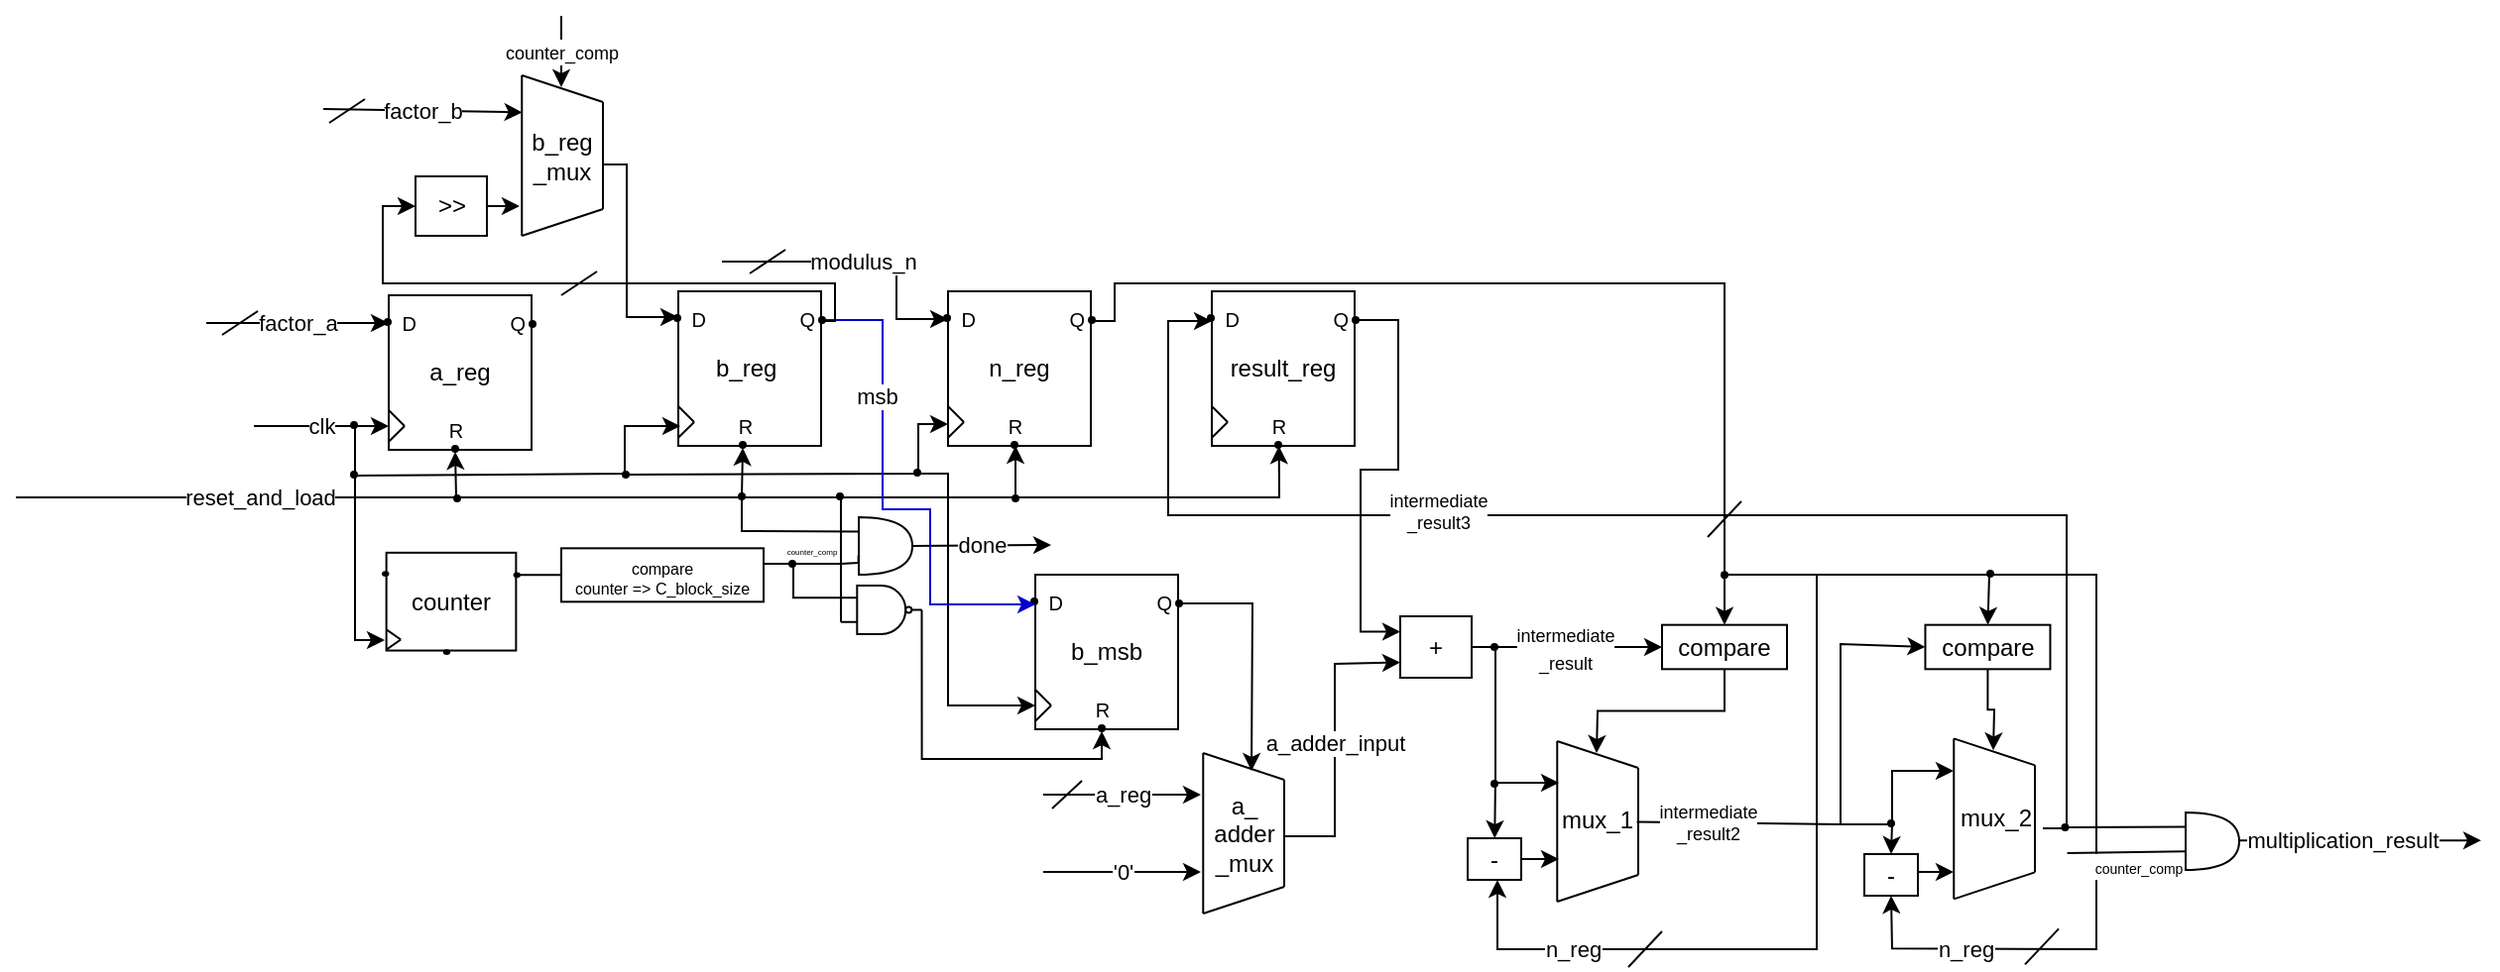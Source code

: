 <mxfile version="24.2.5" type="device">
  <diagram name="Page-1" id="C5y95oinSA_ZAeIrgc9w">
    <mxGraphModel dx="662" dy="452" grid="1" gridSize="3" guides="1" tooltips="1" connect="1" arrows="1" fold="1" page="1" pageScale="1" pageWidth="827" pageHeight="1169" math="0" shadow="0">
      <root>
        <mxCell id="0" />
        <mxCell id="1" parent="0" />
        <mxCell id="yJNj8MnvTfDCxL6SWPi2-1" value="factor_a" style="endArrow=classic;html=1;rounded=0;" edge="1" parent="1">
          <mxGeometry width="50" height="50" relative="1" as="geometry">
            <mxPoint x="220" y="200" as="sourcePoint" />
            <mxPoint x="312" y="200" as="targetPoint" />
          </mxGeometry>
        </mxCell>
        <mxCell id="yJNj8MnvTfDCxL6SWPi2-4" value="modulus_n" style="endArrow=classic;html=1;rounded=0;entryX=0;entryY=0.75;entryDx=0;entryDy=0;" edge="1" parent="1">
          <mxGeometry width="50" height="50" relative="1" as="geometry">
            <mxPoint x="480" y="169" as="sourcePoint" />
            <mxPoint x="594" y="198.0" as="targetPoint" />
            <Array as="points">
              <mxPoint x="560" y="169" />
              <mxPoint x="568" y="171" />
              <mxPoint x="568" y="198" />
            </Array>
            <mxPoint as="offset" />
          </mxGeometry>
        </mxCell>
        <mxCell id="yJNj8MnvTfDCxL6SWPi2-5" value="multiplication_result" style="endArrow=classic;html=1;rounded=0;" edge="1" parent="1">
          <mxGeometry width="50" height="50" relative="1" as="geometry">
            <mxPoint x="1227" y="461.08" as="sourcePoint" />
            <mxPoint x="1367" y="461.08" as="targetPoint" />
          </mxGeometry>
        </mxCell>
        <mxCell id="yJNj8MnvTfDCxL6SWPi2-6" value="done" style="endArrow=classic;html=1;rounded=0;exitX=1;exitY=0.5;exitDx=0;exitDy=0;exitPerimeter=0;" edge="1" parent="1" source="yJNj8MnvTfDCxL6SWPi2-103">
          <mxGeometry width="50" height="50" relative="1" as="geometry">
            <mxPoint x="583.0" y="316.5" as="sourcePoint" />
            <mxPoint x="646" y="312" as="targetPoint" />
          </mxGeometry>
        </mxCell>
        <mxCell id="yJNj8MnvTfDCxL6SWPi2-7" value="" style="endArrow=none;html=1;rounded=0;" edge="1" parent="1">
          <mxGeometry width="50" height="50" relative="1" as="geometry">
            <mxPoint x="228" y="206" as="sourcePoint" />
            <mxPoint x="246" y="194" as="targetPoint" />
          </mxGeometry>
        </mxCell>
        <mxCell id="yJNj8MnvTfDCxL6SWPi2-9" value="" style="endArrow=none;html=1;rounded=0;" edge="1" parent="1">
          <mxGeometry width="50" height="50" relative="1" as="geometry">
            <mxPoint x="494" y="175" as="sourcePoint" />
            <mxPoint x="512" y="163" as="targetPoint" />
          </mxGeometry>
        </mxCell>
        <mxCell id="yJNj8MnvTfDCxL6SWPi2-10" value="reset_and_load" style="endArrow=classic;html=1;rounded=0;entryX=0.5;entryY=1;entryDx=0;entryDy=0;" edge="1" parent="1" target="yJNj8MnvTfDCxL6SWPi2-14">
          <mxGeometry width="50" height="50" relative="1" as="geometry">
            <mxPoint x="124" y="288" as="sourcePoint" />
            <mxPoint x="264" y="288" as="targetPoint" />
            <mxPoint as="offset" />
            <Array as="points">
              <mxPoint x="346" y="288" />
            </Array>
          </mxGeometry>
        </mxCell>
        <mxCell id="yJNj8MnvTfDCxL6SWPi2-11" value="clk" style="endArrow=classic;html=1;rounded=0;" edge="1" parent="1">
          <mxGeometry width="50" height="50" relative="1" as="geometry">
            <mxPoint x="244" y="252" as="sourcePoint" />
            <mxPoint x="312" y="252" as="targetPoint" />
            <mxPoint as="offset" />
          </mxGeometry>
        </mxCell>
        <mxCell id="yJNj8MnvTfDCxL6SWPi2-20" value="" style="group" vertex="1" connectable="0" parent="1">
          <mxGeometry x="310" y="186" width="76" height="79" as="geometry" />
        </mxCell>
        <mxCell id="yJNj8MnvTfDCxL6SWPi2-12" value="a_reg" style="rounded=0;whiteSpace=wrap;html=1;" vertex="1" parent="yJNj8MnvTfDCxL6SWPi2-20">
          <mxGeometry x="2" width="72" height="78" as="geometry" />
        </mxCell>
        <mxCell id="yJNj8MnvTfDCxL6SWPi2-13" value="" style="ellipse;whiteSpace=wrap;html=1;fillColor=#000000;" vertex="1" parent="yJNj8MnvTfDCxL6SWPi2-20">
          <mxGeometry y="12" width="3" height="3" as="geometry" />
        </mxCell>
        <mxCell id="yJNj8MnvTfDCxL6SWPi2-14" value="" style="ellipse;whiteSpace=wrap;html=1;fillColor=#000000;" vertex="1" parent="yJNj8MnvTfDCxL6SWPi2-20">
          <mxGeometry x="34" y="76" width="3" height="3" as="geometry" />
        </mxCell>
        <mxCell id="yJNj8MnvTfDCxL6SWPi2-16" value="" style="ellipse;whiteSpace=wrap;html=1;fillColor=#000000;" vertex="1" parent="yJNj8MnvTfDCxL6SWPi2-20">
          <mxGeometry x="73" y="13" width="3" height="3" as="geometry" />
        </mxCell>
        <mxCell id="yJNj8MnvTfDCxL6SWPi2-19" value="" style="group" vertex="1" connectable="0" parent="yJNj8MnvTfDCxL6SWPi2-20">
          <mxGeometry x="1.996" y="58" width="8.004" height="15.91" as="geometry" />
        </mxCell>
        <mxCell id="yJNj8MnvTfDCxL6SWPi2-17" value="" style="endArrow=none;html=1;rounded=0;exitX=0.023;exitY=0.845;exitDx=0;exitDy=0;exitPerimeter=0;" edge="1" parent="yJNj8MnvTfDCxL6SWPi2-19">
          <mxGeometry width="50" height="50" relative="1" as="geometry">
            <mxPoint y="15.91" as="sourcePoint" />
            <mxPoint x="8.004" y="8" as="targetPoint" />
          </mxGeometry>
        </mxCell>
        <mxCell id="yJNj8MnvTfDCxL6SWPi2-18" value="" style="endArrow=none;html=1;rounded=0;" edge="1" parent="yJNj8MnvTfDCxL6SWPi2-19">
          <mxGeometry width="50" height="50" relative="1" as="geometry">
            <mxPoint x="0.004" as="sourcePoint" />
            <mxPoint x="8.004" y="8" as="targetPoint" />
          </mxGeometry>
        </mxCell>
        <mxCell id="yJNj8MnvTfDCxL6SWPi2-30" value="&lt;font style=&quot;font-size: 10px;&quot;&gt;R&lt;/font&gt;" style="text;html=1;align=center;verticalAlign=middle;whiteSpace=wrap;rounded=0;" vertex="1" parent="yJNj8MnvTfDCxL6SWPi2-20">
          <mxGeometry x="22.5" y="61.91" width="26" height="12" as="geometry" />
        </mxCell>
        <mxCell id="yJNj8MnvTfDCxL6SWPi2-34" value="&lt;span style=&quot;font-size: 10px;&quot;&gt;D&lt;/span&gt;" style="text;whiteSpace=wrap;html=1;align=right;" vertex="1" parent="yJNj8MnvTfDCxL6SWPi2-20">
          <mxGeometry x="2" width="16" height="20" as="geometry" />
        </mxCell>
        <mxCell id="yJNj8MnvTfDCxL6SWPi2-32" value="&lt;span style=&quot;font-size: 10px;&quot;&gt;Q&lt;/span&gt;" style="text;whiteSpace=wrap;html=1;align=right;" vertex="1" parent="yJNj8MnvTfDCxL6SWPi2-20">
          <mxGeometry x="57" width="16" height="20" as="geometry" />
        </mxCell>
        <mxCell id="yJNj8MnvTfDCxL6SWPi2-21" value="" style="group" vertex="1" connectable="0" parent="1">
          <mxGeometry x="456" y="184" width="76" height="79" as="geometry" />
        </mxCell>
        <mxCell id="yJNj8MnvTfDCxL6SWPi2-22" value="b_reg&amp;nbsp;" style="rounded=0;whiteSpace=wrap;html=1;" vertex="1" parent="yJNj8MnvTfDCxL6SWPi2-21">
          <mxGeometry x="2" width="72" height="78" as="geometry" />
        </mxCell>
        <mxCell id="yJNj8MnvTfDCxL6SWPi2-23" value="" style="ellipse;whiteSpace=wrap;html=1;fillColor=#000000;" vertex="1" parent="yJNj8MnvTfDCxL6SWPi2-21">
          <mxGeometry y="12" width="3" height="3" as="geometry" />
        </mxCell>
        <mxCell id="yJNj8MnvTfDCxL6SWPi2-24" value="" style="ellipse;whiteSpace=wrap;html=1;fillColor=#000000;" vertex="1" parent="yJNj8MnvTfDCxL6SWPi2-21">
          <mxGeometry x="33" y="76" width="3" height="3" as="geometry" />
        </mxCell>
        <mxCell id="yJNj8MnvTfDCxL6SWPi2-25" value="" style="ellipse;whiteSpace=wrap;html=1;fillColor=#000000;" vertex="1" parent="yJNj8MnvTfDCxL6SWPi2-21">
          <mxGeometry x="73" y="13" width="3" height="3" as="geometry" />
        </mxCell>
        <mxCell id="yJNj8MnvTfDCxL6SWPi2-26" value="" style="group" vertex="1" connectable="0" parent="yJNj8MnvTfDCxL6SWPi2-21">
          <mxGeometry x="1.996" y="58" width="8.004" height="15.91" as="geometry" />
        </mxCell>
        <mxCell id="yJNj8MnvTfDCxL6SWPi2-27" value="" style="endArrow=none;html=1;rounded=0;exitX=0.023;exitY=0.845;exitDx=0;exitDy=0;exitPerimeter=0;" edge="1" parent="yJNj8MnvTfDCxL6SWPi2-26">
          <mxGeometry width="50" height="50" relative="1" as="geometry">
            <mxPoint y="15.91" as="sourcePoint" />
            <mxPoint x="8.004" y="8" as="targetPoint" />
          </mxGeometry>
        </mxCell>
        <mxCell id="yJNj8MnvTfDCxL6SWPi2-28" value="" style="endArrow=none;html=1;rounded=0;" edge="1" parent="yJNj8MnvTfDCxL6SWPi2-26">
          <mxGeometry width="50" height="50" relative="1" as="geometry">
            <mxPoint x="0.004" as="sourcePoint" />
            <mxPoint x="8.004" y="8" as="targetPoint" />
          </mxGeometry>
        </mxCell>
        <mxCell id="yJNj8MnvTfDCxL6SWPi2-31" value="&lt;font style=&quot;font-size: 10px;&quot;&gt;R&lt;/font&gt;" style="text;html=1;align=center;verticalAlign=middle;whiteSpace=wrap;rounded=0;" vertex="1" parent="yJNj8MnvTfDCxL6SWPi2-21">
          <mxGeometry x="22.5" y="61.91" width="26" height="12" as="geometry" />
        </mxCell>
        <mxCell id="yJNj8MnvTfDCxL6SWPi2-35" value="&lt;span style=&quot;font-size: 10px;&quot;&gt;D&lt;/span&gt;" style="text;whiteSpace=wrap;html=1;align=right;" vertex="1" parent="yJNj8MnvTfDCxL6SWPi2-21">
          <mxGeometry x="2" width="16" height="20" as="geometry" />
        </mxCell>
        <mxCell id="yJNj8MnvTfDCxL6SWPi2-33" value="&lt;span style=&quot;font-size: 10px;&quot;&gt;Q&lt;/span&gt;" style="text;whiteSpace=wrap;html=1;align=right;" vertex="1" parent="yJNj8MnvTfDCxL6SWPi2-21">
          <mxGeometry x="57" width="16" height="20" as="geometry" />
        </mxCell>
        <mxCell id="yJNj8MnvTfDCxL6SWPi2-29" value="" style="endArrow=classic;html=1;rounded=0;" edge="1" parent="1">
          <mxGeometry width="50" height="50" relative="1" as="geometry">
            <mxPoint x="295" y="252" as="sourcePoint" />
            <mxPoint x="459" y="252" as="targetPoint" />
            <Array as="points">
              <mxPoint x="295" y="277" />
              <mxPoint x="431" y="276" />
              <mxPoint x="431" y="252" />
            </Array>
          </mxGeometry>
        </mxCell>
        <mxCell id="yJNj8MnvTfDCxL6SWPi2-36" value="" style="ellipse;whiteSpace=wrap;html=1;fillColor=#000000;" vertex="1" parent="1">
          <mxGeometry x="345" y="287" width="3" height="3" as="geometry" />
        </mxCell>
        <mxCell id="yJNj8MnvTfDCxL6SWPi2-37" value="" style="ellipse;whiteSpace=wrap;html=1;fillColor=#000000;" vertex="1" parent="1">
          <mxGeometry x="293" y="250" width="3" height="3" as="geometry" />
        </mxCell>
        <mxCell id="yJNj8MnvTfDCxL6SWPi2-39" value="" style="endArrow=classic;html=1;rounded=0;entryX=0.5;entryY=1;entryDx=0;entryDy=0;" edge="1" parent="1" target="yJNj8MnvTfDCxL6SWPi2-24">
          <mxGeometry width="50" height="50" relative="1" as="geometry">
            <mxPoint x="344" y="288" as="sourcePoint" />
            <mxPoint x="492" y="264" as="targetPoint" />
            <Array as="points">
              <mxPoint x="490" y="288" />
            </Array>
          </mxGeometry>
        </mxCell>
        <mxCell id="yJNj8MnvTfDCxL6SWPi2-42" value="" style="endArrow=none;html=1;rounded=0;entryX=0;entryY=0.25;entryDx=0;entryDy=0;entryPerimeter=0;" edge="1" parent="1" target="yJNj8MnvTfDCxL6SWPi2-103">
          <mxGeometry width="50" height="50" relative="1" as="geometry">
            <mxPoint x="490" y="288" as="sourcePoint" />
            <mxPoint x="546" y="309" as="targetPoint" />
            <Array as="points">
              <mxPoint x="490" y="305" />
            </Array>
          </mxGeometry>
        </mxCell>
        <mxCell id="yJNj8MnvTfDCxL6SWPi2-44" value="" style="ellipse;whiteSpace=wrap;html=1;fillColor=#000000;" vertex="1" parent="1">
          <mxGeometry x="488.5" y="286" width="3" height="3" as="geometry" />
        </mxCell>
        <mxCell id="yJNj8MnvTfDCxL6SWPi2-47" value="" style="group" vertex="1" connectable="0" parent="1">
          <mxGeometry x="592" y="184" width="76" height="79" as="geometry" />
        </mxCell>
        <mxCell id="yJNj8MnvTfDCxL6SWPi2-48" value="n_reg" style="rounded=0;whiteSpace=wrap;html=1;" vertex="1" parent="yJNj8MnvTfDCxL6SWPi2-47">
          <mxGeometry x="2" width="72" height="78" as="geometry" />
        </mxCell>
        <mxCell id="yJNj8MnvTfDCxL6SWPi2-49" value="" style="ellipse;whiteSpace=wrap;html=1;fillColor=#000000;" vertex="1" parent="yJNj8MnvTfDCxL6SWPi2-47">
          <mxGeometry y="12" width="3" height="3" as="geometry" />
        </mxCell>
        <mxCell id="yJNj8MnvTfDCxL6SWPi2-50" value="" style="ellipse;whiteSpace=wrap;html=1;fillColor=#000000;" vertex="1" parent="yJNj8MnvTfDCxL6SWPi2-47">
          <mxGeometry x="34" y="76" width="3" height="3" as="geometry" />
        </mxCell>
        <mxCell id="yJNj8MnvTfDCxL6SWPi2-51" value="" style="ellipse;whiteSpace=wrap;html=1;fillColor=#000000;" vertex="1" parent="yJNj8MnvTfDCxL6SWPi2-47">
          <mxGeometry x="73" y="13" width="3" height="3" as="geometry" />
        </mxCell>
        <mxCell id="yJNj8MnvTfDCxL6SWPi2-52" value="" style="group" vertex="1" connectable="0" parent="yJNj8MnvTfDCxL6SWPi2-47">
          <mxGeometry x="1.996" y="58" width="8.004" height="15.91" as="geometry" />
        </mxCell>
        <mxCell id="yJNj8MnvTfDCxL6SWPi2-53" value="" style="endArrow=none;html=1;rounded=0;exitX=0.023;exitY=0.845;exitDx=0;exitDy=0;exitPerimeter=0;" edge="1" parent="yJNj8MnvTfDCxL6SWPi2-52">
          <mxGeometry width="50" height="50" relative="1" as="geometry">
            <mxPoint y="15.91" as="sourcePoint" />
            <mxPoint x="8.004" y="8" as="targetPoint" />
          </mxGeometry>
        </mxCell>
        <mxCell id="yJNj8MnvTfDCxL6SWPi2-54" value="" style="endArrow=none;html=1;rounded=0;" edge="1" parent="yJNj8MnvTfDCxL6SWPi2-52">
          <mxGeometry width="50" height="50" relative="1" as="geometry">
            <mxPoint x="0.004" as="sourcePoint" />
            <mxPoint x="8.004" y="8" as="targetPoint" />
          </mxGeometry>
        </mxCell>
        <mxCell id="yJNj8MnvTfDCxL6SWPi2-55" value="&lt;font style=&quot;font-size: 10px;&quot;&gt;R&lt;/font&gt;" style="text;html=1;align=center;verticalAlign=middle;whiteSpace=wrap;rounded=0;" vertex="1" parent="yJNj8MnvTfDCxL6SWPi2-47">
          <mxGeometry x="22.5" y="61.91" width="26" height="12" as="geometry" />
        </mxCell>
        <mxCell id="yJNj8MnvTfDCxL6SWPi2-56" value="&lt;span style=&quot;font-size: 10px;&quot;&gt;D&lt;/span&gt;" style="text;whiteSpace=wrap;html=1;align=right;" vertex="1" parent="yJNj8MnvTfDCxL6SWPi2-47">
          <mxGeometry x="2" width="16" height="20" as="geometry" />
        </mxCell>
        <mxCell id="yJNj8MnvTfDCxL6SWPi2-57" value="&lt;span style=&quot;font-size: 10px;&quot;&gt;Q&lt;/span&gt;" style="text;whiteSpace=wrap;html=1;align=right;" vertex="1" parent="yJNj8MnvTfDCxL6SWPi2-47">
          <mxGeometry x="57" width="16" height="20" as="geometry" />
        </mxCell>
        <mxCell id="yJNj8MnvTfDCxL6SWPi2-58" value="" style="endArrow=classic;html=1;rounded=0;" edge="1" parent="1" source="yJNj8MnvTfDCxL6SWPi2-59">
          <mxGeometry width="50" height="50" relative="1" as="geometry">
            <mxPoint x="430" y="276" as="sourcePoint" />
            <mxPoint x="594" y="251" as="targetPoint" />
            <Array as="points">
              <mxPoint x="579" y="276" />
              <mxPoint x="579" y="251" />
            </Array>
          </mxGeometry>
        </mxCell>
        <mxCell id="yJNj8MnvTfDCxL6SWPi2-60" value="" style="endArrow=classic;html=1;rounded=0;" edge="1" parent="1" target="yJNj8MnvTfDCxL6SWPi2-59">
          <mxGeometry width="50" height="50" relative="1" as="geometry">
            <mxPoint x="430" y="276" as="sourcePoint" />
            <mxPoint x="594" y="251" as="targetPoint" />
            <Array as="points" />
          </mxGeometry>
        </mxCell>
        <mxCell id="yJNj8MnvTfDCxL6SWPi2-59" value="" style="ellipse;whiteSpace=wrap;html=1;fillColor=#000000;" vertex="1" parent="1">
          <mxGeometry x="430" y="275" width="3" height="3" as="geometry" />
        </mxCell>
        <mxCell id="yJNj8MnvTfDCxL6SWPi2-61" value="" style="group" vertex="1" connectable="0" parent="1">
          <mxGeometry x="725" y="184" width="76" height="79" as="geometry" />
        </mxCell>
        <mxCell id="yJNj8MnvTfDCxL6SWPi2-62" value="result_reg" style="rounded=0;whiteSpace=wrap;html=1;" vertex="1" parent="yJNj8MnvTfDCxL6SWPi2-61">
          <mxGeometry x="2" width="72" height="78" as="geometry" />
        </mxCell>
        <mxCell id="yJNj8MnvTfDCxL6SWPi2-63" value="" style="ellipse;whiteSpace=wrap;html=1;fillColor=#000000;" vertex="1" parent="yJNj8MnvTfDCxL6SWPi2-61">
          <mxGeometry y="12" width="3" height="3" as="geometry" />
        </mxCell>
        <mxCell id="yJNj8MnvTfDCxL6SWPi2-64" value="" style="ellipse;whiteSpace=wrap;html=1;fillColor=#000000;" vertex="1" parent="yJNj8MnvTfDCxL6SWPi2-61">
          <mxGeometry x="34" y="76" width="3" height="3" as="geometry" />
        </mxCell>
        <mxCell id="yJNj8MnvTfDCxL6SWPi2-65" value="" style="ellipse;whiteSpace=wrap;html=1;fillColor=#000000;" vertex="1" parent="yJNj8MnvTfDCxL6SWPi2-61">
          <mxGeometry x="73" y="13" width="3" height="3" as="geometry" />
        </mxCell>
        <mxCell id="yJNj8MnvTfDCxL6SWPi2-66" value="" style="group" vertex="1" connectable="0" parent="yJNj8MnvTfDCxL6SWPi2-61">
          <mxGeometry x="1.996" y="58" width="8.004" height="15.91" as="geometry" />
        </mxCell>
        <mxCell id="yJNj8MnvTfDCxL6SWPi2-67" value="" style="endArrow=none;html=1;rounded=0;exitX=0.023;exitY=0.845;exitDx=0;exitDy=0;exitPerimeter=0;" edge="1" parent="yJNj8MnvTfDCxL6SWPi2-66">
          <mxGeometry width="50" height="50" relative="1" as="geometry">
            <mxPoint y="15.91" as="sourcePoint" />
            <mxPoint x="8.004" y="8" as="targetPoint" />
          </mxGeometry>
        </mxCell>
        <mxCell id="yJNj8MnvTfDCxL6SWPi2-68" value="" style="endArrow=none;html=1;rounded=0;" edge="1" parent="yJNj8MnvTfDCxL6SWPi2-66">
          <mxGeometry width="50" height="50" relative="1" as="geometry">
            <mxPoint x="0.004" as="sourcePoint" />
            <mxPoint x="8.004" y="8" as="targetPoint" />
          </mxGeometry>
        </mxCell>
        <mxCell id="yJNj8MnvTfDCxL6SWPi2-69" value="&lt;font style=&quot;font-size: 10px;&quot;&gt;R&lt;/font&gt;" style="text;html=1;align=center;verticalAlign=middle;whiteSpace=wrap;rounded=0;" vertex="1" parent="yJNj8MnvTfDCxL6SWPi2-61">
          <mxGeometry x="22.5" y="61.91" width="26" height="12" as="geometry" />
        </mxCell>
        <mxCell id="yJNj8MnvTfDCxL6SWPi2-70" value="&lt;span style=&quot;font-size: 10px;&quot;&gt;D&lt;/span&gt;" style="text;whiteSpace=wrap;html=1;align=right;" vertex="1" parent="yJNj8MnvTfDCxL6SWPi2-61">
          <mxGeometry x="2" width="16" height="20" as="geometry" />
        </mxCell>
        <mxCell id="yJNj8MnvTfDCxL6SWPi2-71" value="&lt;span style=&quot;font-size: 10px;&quot;&gt;Q&lt;/span&gt;" style="text;whiteSpace=wrap;html=1;align=right;" vertex="1" parent="yJNj8MnvTfDCxL6SWPi2-61">
          <mxGeometry x="57" width="16" height="20" as="geometry" />
        </mxCell>
        <mxCell id="yJNj8MnvTfDCxL6SWPi2-72" value="" style="endArrow=classic;html=1;rounded=0;entryX=0.47;entryY=1.002;entryDx=0;entryDy=0;entryPerimeter=0;" edge="1" parent="1" target="yJNj8MnvTfDCxL6SWPi2-62">
          <mxGeometry width="50" height="50" relative="1" as="geometry">
            <mxPoint x="491" y="288" as="sourcePoint" />
            <mxPoint x="760" y="265" as="targetPoint" />
            <Array as="points">
              <mxPoint x="761" y="288" />
            </Array>
          </mxGeometry>
        </mxCell>
        <mxCell id="yJNj8MnvTfDCxL6SWPi2-73" value="" style="endArrow=classic;html=1;rounded=0;" edge="1" parent="1">
          <mxGeometry width="50" height="50" relative="1" as="geometry">
            <mxPoint x="628" y="289" as="sourcePoint" />
            <mxPoint x="628" y="262" as="targetPoint" />
          </mxGeometry>
        </mxCell>
        <mxCell id="yJNj8MnvTfDCxL6SWPi2-74" value="" style="ellipse;whiteSpace=wrap;html=1;fillColor=#000000;" vertex="1" parent="1">
          <mxGeometry x="626.5" y="287" width="3" height="3" as="geometry" />
        </mxCell>
        <mxCell id="yJNj8MnvTfDCxL6SWPi2-76" value="" style="group" vertex="1" connectable="0" parent="1">
          <mxGeometry x="309" y="318" width="69" height="50" as="geometry" />
        </mxCell>
        <mxCell id="yJNj8MnvTfDCxL6SWPi2-77" value="counter" style="rounded=0;whiteSpace=wrap;html=1;" vertex="1" parent="yJNj8MnvTfDCxL6SWPi2-76">
          <mxGeometry x="1.816" y="-2.083" width="65.368" height="49.367" as="geometry" />
        </mxCell>
        <mxCell id="yJNj8MnvTfDCxL6SWPi2-78" value="" style="ellipse;whiteSpace=wrap;html=1;fillColor=#000000;" vertex="1" parent="yJNj8MnvTfDCxL6SWPi2-76">
          <mxGeometry y="7.595" width="2.724" height="1.899" as="geometry" />
        </mxCell>
        <mxCell id="yJNj8MnvTfDCxL6SWPi2-79" value="" style="ellipse;whiteSpace=wrap;html=1;fillColor=#000000;" vertex="1" parent="yJNj8MnvTfDCxL6SWPi2-76">
          <mxGeometry x="30.868" y="47.101" width="2.724" height="1.899" as="geometry" />
        </mxCell>
        <mxCell id="yJNj8MnvTfDCxL6SWPi2-80" value="" style="ellipse;whiteSpace=wrap;html=1;fillColor=#000000;" vertex="1" parent="yJNj8MnvTfDCxL6SWPi2-76">
          <mxGeometry x="66.276" y="8.228" width="2.724" height="1.899" as="geometry" />
        </mxCell>
        <mxCell id="yJNj8MnvTfDCxL6SWPi2-81" value="" style="group" vertex="1" connectable="0" parent="yJNj8MnvTfDCxL6SWPi2-76">
          <mxGeometry x="1.812" y="36.709" width="7.267" height="10.07" as="geometry" />
        </mxCell>
        <mxCell id="yJNj8MnvTfDCxL6SWPi2-82" value="" style="endArrow=none;html=1;rounded=0;exitX=0.023;exitY=0.845;exitDx=0;exitDy=0;exitPerimeter=0;" edge="1" parent="yJNj8MnvTfDCxL6SWPi2-81">
          <mxGeometry width="50" height="50" relative="1" as="geometry">
            <mxPoint y="10.07" as="sourcePoint" />
            <mxPoint x="7.267" y="5.063" as="targetPoint" />
          </mxGeometry>
        </mxCell>
        <mxCell id="yJNj8MnvTfDCxL6SWPi2-83" value="" style="endArrow=none;html=1;rounded=0;" edge="1" parent="yJNj8MnvTfDCxL6SWPi2-81">
          <mxGeometry width="50" height="50" relative="1" as="geometry">
            <mxPoint x="0.004" as="sourcePoint" />
            <mxPoint x="7.267" y="5.063" as="targetPoint" />
          </mxGeometry>
        </mxCell>
        <mxCell id="yJNj8MnvTfDCxL6SWPi2-87" value="" style="endArrow=classic;html=1;rounded=0;" edge="1" parent="1">
          <mxGeometry width="50" height="50" relative="1" as="geometry">
            <mxPoint x="295" y="258" as="sourcePoint" />
            <mxPoint x="310" y="360" as="targetPoint" />
            <Array as="points">
              <mxPoint x="295" y="360" />
            </Array>
          </mxGeometry>
        </mxCell>
        <mxCell id="yJNj8MnvTfDCxL6SWPi2-88" value="" style="ellipse;whiteSpace=wrap;html=1;fillColor=#000000;" vertex="1" parent="1">
          <mxGeometry x="293" y="275" width="3" height="3" as="geometry" />
        </mxCell>
        <mxCell id="yJNj8MnvTfDCxL6SWPi2-95" value="&lt;span style=&quot;color: rgb(0, 0, 0); font-family: Helvetica; font-style: normal; font-variant-ligatures: normal; font-variant-caps: normal; font-weight: 400; letter-spacing: normal; orphans: 2; text-align: center; text-indent: 0px; text-transform: none; widows: 2; word-spacing: 0px; -webkit-text-stroke-width: 0px; white-space: nowrap; background-color: rgb(255, 255, 255); text-decoration-thickness: initial; text-decoration-style: initial; text-decoration-color: initial; float: none; display: inline !important;&quot;&gt;&lt;font style=&quot;font-size: 4px;&quot;&gt;counter_comp&lt;/font&gt;&lt;/span&gt;" style="edgeStyle=orthogonalEdgeStyle;rounded=0;orthogonalLoop=1;jettySize=auto;html=1;entryX=-0.007;entryY=0.664;entryDx=0;entryDy=0;entryPerimeter=0;endArrow=none;endFill=0;" edge="1" parent="1" target="yJNj8MnvTfDCxL6SWPi2-103">
          <mxGeometry x="-0.069" y="9" relative="1" as="geometry">
            <mxPoint x="549.0" y="318.07" as="targetPoint" />
            <mxPoint x="501" y="321.533" as="sourcePoint" />
            <Array as="points">
              <mxPoint x="540" y="322" />
              <mxPoint x="549" y="321" />
            </Array>
            <mxPoint as="offset" />
          </mxGeometry>
        </mxCell>
        <mxCell id="yJNj8MnvTfDCxL6SWPi2-99" value="" style="edgeStyle=orthogonalEdgeStyle;rounded=0;orthogonalLoop=1;jettySize=auto;html=1;entryX=0;entryY=0.75;entryDx=0;entryDy=0;entryPerimeter=0;endArrow=none;endFill=0;" edge="1" parent="1" target="yJNj8MnvTfDCxL6SWPi2-98">
          <mxGeometry relative="1" as="geometry">
            <mxPoint x="540" y="327" as="targetPoint" />
            <mxPoint x="402" y="327" as="sourcePoint" />
            <Array as="points" />
          </mxGeometry>
        </mxCell>
        <mxCell id="yJNj8MnvTfDCxL6SWPi2-98" value="&lt;font style=&quot;font-size: 8px;&quot;&gt;compare&lt;/font&gt;&lt;div style=&quot;font-size: 8px;&quot;&gt;&lt;font style=&quot;font-size: 8px;&quot;&gt;counter =&amp;gt; C_block_size&lt;/font&gt;&lt;/div&gt;" style="rounded=0;whiteSpace=wrap;html=1;" vertex="1" parent="1">
          <mxGeometry x="399" y="313.68" width="102" height="27" as="geometry" />
        </mxCell>
        <mxCell id="yJNj8MnvTfDCxL6SWPi2-101" style="edgeStyle=orthogonalEdgeStyle;rounded=0;orthogonalLoop=1;jettySize=auto;html=1;exitX=1;exitY=0.5;exitDx=0;exitDy=0;entryX=0;entryY=0.5;entryDx=0;entryDy=0;endArrow=none;endFill=0;" edge="1" parent="1" source="yJNj8MnvTfDCxL6SWPi2-80" target="yJNj8MnvTfDCxL6SWPi2-98">
          <mxGeometry relative="1" as="geometry" />
        </mxCell>
        <mxCell id="yJNj8MnvTfDCxL6SWPi2-103" value="" style="shape=or;whiteSpace=wrap;html=1;" vertex="1" parent="1">
          <mxGeometry x="549" y="298" width="27" height="29" as="geometry" />
        </mxCell>
        <mxCell id="yJNj8MnvTfDCxL6SWPi2-105" value="" style="group" vertex="1" connectable="0" parent="1">
          <mxGeometry x="636" y="327" width="76" height="79" as="geometry" />
        </mxCell>
        <mxCell id="yJNj8MnvTfDCxL6SWPi2-106" value="b_msb" style="rounded=0;whiteSpace=wrap;html=1;" vertex="1" parent="yJNj8MnvTfDCxL6SWPi2-105">
          <mxGeometry x="2" width="72" height="78" as="geometry" />
        </mxCell>
        <mxCell id="yJNj8MnvTfDCxL6SWPi2-107" value="" style="ellipse;whiteSpace=wrap;html=1;fillColor=#000000;" vertex="1" parent="yJNj8MnvTfDCxL6SWPi2-105">
          <mxGeometry y="12" width="3" height="3" as="geometry" />
        </mxCell>
        <mxCell id="yJNj8MnvTfDCxL6SWPi2-108" value="" style="ellipse;whiteSpace=wrap;html=1;fillColor=#000000;" vertex="1" parent="yJNj8MnvTfDCxL6SWPi2-105">
          <mxGeometry x="34" y="76" width="3" height="3" as="geometry" />
        </mxCell>
        <mxCell id="yJNj8MnvTfDCxL6SWPi2-159" style="edgeStyle=orthogonalEdgeStyle;rounded=0;orthogonalLoop=1;jettySize=auto;html=1;exitX=1;exitY=0.5;exitDx=0;exitDy=0;" edge="1" parent="yJNj8MnvTfDCxL6SWPi2-105" source="yJNj8MnvTfDCxL6SWPi2-109">
          <mxGeometry relative="1" as="geometry">
            <mxPoint x="111.0" y="99" as="targetPoint" />
          </mxGeometry>
        </mxCell>
        <mxCell id="yJNj8MnvTfDCxL6SWPi2-109" value="" style="ellipse;whiteSpace=wrap;html=1;fillColor=#000000;" vertex="1" parent="yJNj8MnvTfDCxL6SWPi2-105">
          <mxGeometry x="73" y="13" width="3" height="3" as="geometry" />
        </mxCell>
        <mxCell id="yJNj8MnvTfDCxL6SWPi2-110" value="" style="group" vertex="1" connectable="0" parent="yJNj8MnvTfDCxL6SWPi2-105">
          <mxGeometry x="1.996" y="58" width="8.004" height="15.91" as="geometry" />
        </mxCell>
        <mxCell id="yJNj8MnvTfDCxL6SWPi2-111" value="" style="endArrow=none;html=1;rounded=0;exitX=0.023;exitY=0.845;exitDx=0;exitDy=0;exitPerimeter=0;" edge="1" parent="yJNj8MnvTfDCxL6SWPi2-110">
          <mxGeometry width="50" height="50" relative="1" as="geometry">
            <mxPoint y="15.91" as="sourcePoint" />
            <mxPoint x="8.004" y="8" as="targetPoint" />
          </mxGeometry>
        </mxCell>
        <mxCell id="yJNj8MnvTfDCxL6SWPi2-112" value="" style="endArrow=none;html=1;rounded=0;" edge="1" parent="yJNj8MnvTfDCxL6SWPi2-110">
          <mxGeometry width="50" height="50" relative="1" as="geometry">
            <mxPoint x="0.004" as="sourcePoint" />
            <mxPoint x="8.004" y="8" as="targetPoint" />
          </mxGeometry>
        </mxCell>
        <mxCell id="yJNj8MnvTfDCxL6SWPi2-113" value="&lt;font style=&quot;font-size: 10px;&quot;&gt;R&lt;/font&gt;" style="text;html=1;align=center;verticalAlign=middle;whiteSpace=wrap;rounded=0;" vertex="1" parent="yJNj8MnvTfDCxL6SWPi2-105">
          <mxGeometry x="22.5" y="61.91" width="26" height="12" as="geometry" />
        </mxCell>
        <mxCell id="yJNj8MnvTfDCxL6SWPi2-114" value="&lt;span style=&quot;font-size: 10px;&quot;&gt;D&lt;/span&gt;" style="text;whiteSpace=wrap;html=1;align=right;" vertex="1" parent="yJNj8MnvTfDCxL6SWPi2-105">
          <mxGeometry x="2" width="16" height="20" as="geometry" />
        </mxCell>
        <mxCell id="yJNj8MnvTfDCxL6SWPi2-115" value="&lt;span style=&quot;font-size: 10px;&quot;&gt;Q&lt;/span&gt;" style="text;whiteSpace=wrap;html=1;align=right;" vertex="1" parent="yJNj8MnvTfDCxL6SWPi2-105">
          <mxGeometry x="57" width="16" height="20" as="geometry" />
        </mxCell>
        <mxCell id="yJNj8MnvTfDCxL6SWPi2-126" style="edgeStyle=orthogonalEdgeStyle;rounded=0;orthogonalLoop=1;jettySize=auto;html=1;exitX=1;exitY=0.5;exitDx=0;exitDy=0;exitPerimeter=0;entryX=0.5;entryY=1;entryDx=0;entryDy=0;" edge="1" parent="1" source="yJNj8MnvTfDCxL6SWPi2-117" target="yJNj8MnvTfDCxL6SWPi2-108">
          <mxGeometry relative="1" as="geometry">
            <mxPoint x="672.0" y="408" as="targetPoint" />
            <Array as="points">
              <mxPoint x="581" y="420" />
              <mxPoint x="672" y="420" />
            </Array>
          </mxGeometry>
        </mxCell>
        <mxCell id="yJNj8MnvTfDCxL6SWPi2-117" value="" style="verticalLabelPosition=bottom;shadow=0;dashed=0;align=center;html=1;verticalAlign=top;shape=mxgraph.electrical.logic_gates.logic_gate;operation=and;negating=1;negSize=0.15;" vertex="1" parent="1">
          <mxGeometry x="540" y="332.5" width="40.75" height="24.5" as="geometry" />
        </mxCell>
        <mxCell id="yJNj8MnvTfDCxL6SWPi2-120" style="edgeStyle=orthogonalEdgeStyle;rounded=0;orthogonalLoop=1;jettySize=auto;html=1;exitX=0;exitY=0.25;exitDx=0;exitDy=0;exitPerimeter=0;endArrow=none;endFill=0;" edge="1" parent="1" source="yJNj8MnvTfDCxL6SWPi2-117">
          <mxGeometry relative="1" as="geometry">
            <mxPoint x="516" y="321" as="targetPoint" />
          </mxGeometry>
        </mxCell>
        <mxCell id="yJNj8MnvTfDCxL6SWPi2-121" value="" style="ellipse;whiteSpace=wrap;html=1;fillColor=#000000;" vertex="1" parent="1">
          <mxGeometry x="514" y="320" width="3" height="3" as="geometry" />
        </mxCell>
        <mxCell id="yJNj8MnvTfDCxL6SWPi2-122" value="" style="endArrow=none;html=1;rounded=0;exitX=0;exitY=0.75;exitDx=0;exitDy=0;exitPerimeter=0;" edge="1" parent="1" source="yJNj8MnvTfDCxL6SWPi2-117">
          <mxGeometry width="50" height="50" relative="1" as="geometry">
            <mxPoint x="333" y="329" as="sourcePoint" />
            <mxPoint x="540" y="288" as="targetPoint" />
          </mxGeometry>
        </mxCell>
        <mxCell id="yJNj8MnvTfDCxL6SWPi2-123" value="" style="ellipse;whiteSpace=wrap;html=1;fillColor=#000000;" vertex="1" parent="1">
          <mxGeometry x="538" y="286" width="3" height="3" as="geometry" />
        </mxCell>
        <mxCell id="yJNj8MnvTfDCxL6SWPi2-127" value="" style="endArrow=classic;html=1;rounded=0;endFill=1;" edge="1" parent="1">
          <mxGeometry width="50" height="50" relative="1" as="geometry">
            <mxPoint x="579" y="276" as="sourcePoint" />
            <mxPoint x="638" y="393" as="targetPoint" />
            <Array as="points">
              <mxPoint x="594" y="276" />
              <mxPoint x="594" y="393" />
            </Array>
          </mxGeometry>
        </mxCell>
        <mxCell id="yJNj8MnvTfDCxL6SWPi2-128" value="" style="ellipse;whiteSpace=wrap;html=1;fillColor=#000000;" vertex="1" parent="1">
          <mxGeometry x="577" y="274" width="3" height="3" as="geometry" />
        </mxCell>
        <mxCell id="yJNj8MnvTfDCxL6SWPi2-129" value="msb" style="edgeStyle=orthogonalEdgeStyle;rounded=0;orthogonalLoop=1;jettySize=auto;html=1;exitX=1;exitY=0.5;exitDx=0;exitDy=0;entryX=0;entryY=0.75;entryDx=0;entryDy=0;strokeColor=#0000CC;" edge="1" parent="1" source="yJNj8MnvTfDCxL6SWPi2-25" target="yJNj8MnvTfDCxL6SWPi2-114">
          <mxGeometry x="-0.459" y="-3" relative="1" as="geometry">
            <Array as="points">
              <mxPoint x="561" y="198" />
              <mxPoint x="561" y="294" />
              <mxPoint x="585" y="294" />
              <mxPoint x="585" y="342" />
            </Array>
            <mxPoint as="offset" />
          </mxGeometry>
        </mxCell>
        <mxCell id="yJNj8MnvTfDCxL6SWPi2-137" value="" style="group" vertex="1" connectable="0" parent="1">
          <mxGeometry x="378" y="75" width="42" height="81" as="geometry" />
        </mxCell>
        <mxCell id="yJNj8MnvTfDCxL6SWPi2-132" value="" style="endArrow=none;html=1;rounded=0;movable=1;resizable=1;rotatable=1;deletable=1;editable=1;locked=0;connectable=1;" edge="1" parent="yJNj8MnvTfDCxL6SWPi2-137">
          <mxGeometry width="50" height="50" relative="1" as="geometry">
            <mxPoint x="42" y="13.5" as="sourcePoint" />
            <mxPoint x="1.135" as="targetPoint" />
          </mxGeometry>
        </mxCell>
        <mxCell id="yJNj8MnvTfDCxL6SWPi2-133" value="" style="endArrow=none;html=1;rounded=0;movable=1;resizable=1;rotatable=1;deletable=1;editable=1;locked=0;connectable=1;" edge="1" parent="yJNj8MnvTfDCxL6SWPi2-137">
          <mxGeometry width="50" height="50" relative="1" as="geometry">
            <mxPoint x="1.135" y="81" as="sourcePoint" />
            <mxPoint x="42" y="67.5" as="targetPoint" />
          </mxGeometry>
        </mxCell>
        <mxCell id="yJNj8MnvTfDCxL6SWPi2-134" value="" style="endArrow=none;html=1;rounded=0;movable=1;resizable=1;rotatable=1;deletable=1;editable=1;locked=0;connectable=1;" edge="1" parent="yJNj8MnvTfDCxL6SWPi2-137">
          <mxGeometry width="50" height="50" relative="1" as="geometry">
            <mxPoint x="1.135" as="sourcePoint" />
            <mxPoint x="1.135" y="81" as="targetPoint" />
          </mxGeometry>
        </mxCell>
        <mxCell id="yJNj8MnvTfDCxL6SWPi2-135" value="" style="endArrow=none;html=1;rounded=0;movable=1;resizable=1;rotatable=1;deletable=1;editable=1;locked=0;connectable=1;" edge="1" parent="yJNj8MnvTfDCxL6SWPi2-137">
          <mxGeometry width="50" height="50" relative="1" as="geometry">
            <mxPoint x="42" y="67.5" as="sourcePoint" />
            <mxPoint x="42" y="13.5" as="targetPoint" />
          </mxGeometry>
        </mxCell>
        <mxCell id="yJNj8MnvTfDCxL6SWPi2-136" value="&lt;span style=&quot;text-wrap: wrap;&quot;&gt;b_reg&lt;/span&gt;&lt;div&gt;&lt;span style=&quot;text-wrap: wrap;&quot;&gt;_mux&lt;/span&gt;&lt;/div&gt;" style="text;html=1;align=center;verticalAlign=middle;resizable=1;points=[];autosize=1;strokeColor=none;fillColor=none;movable=1;rotatable=1;deletable=1;editable=1;locked=0;connectable=1;rotation=0;" vertex="1" parent="yJNj8MnvTfDCxL6SWPi2-137">
          <mxGeometry x="4.73" y="23.866" width="32.541" height="34.349" as="geometry" />
        </mxCell>
        <mxCell id="yJNj8MnvTfDCxL6SWPi2-138" value="" style="endArrow=classic;html=1;rounded=0;entryX=0;entryY=0.5;entryDx=0;entryDy=0;" edge="1" parent="1">
          <mxGeometry width="50" height="50" relative="1" as="geometry">
            <mxPoint x="420" y="120" as="sourcePoint" />
            <mxPoint x="458" y="197" as="targetPoint" />
            <Array as="points">
              <mxPoint x="432" y="120" />
              <mxPoint x="432" y="197" />
            </Array>
          </mxGeometry>
        </mxCell>
        <mxCell id="yJNj8MnvTfDCxL6SWPi2-140" value="&lt;font style=&quot;font-size: 9px;&quot;&gt;counter_comp&lt;/font&gt;" style="endArrow=none;html=1;rounded=0;endFill=0;startArrow=classic;startFill=1;" edge="1" parent="1">
          <mxGeometry width="50" height="50" relative="1" as="geometry">
            <mxPoint x="399" y="81" as="sourcePoint" />
            <mxPoint x="399" y="45" as="targetPoint" />
          </mxGeometry>
        </mxCell>
        <mxCell id="yJNj8MnvTfDCxL6SWPi2-141" value="" style="endArrow=none;html=1;rounded=0;" edge="1" parent="1">
          <mxGeometry width="50" height="50" relative="1" as="geometry">
            <mxPoint x="399" y="186" as="sourcePoint" />
            <mxPoint x="417" y="174" as="targetPoint" />
          </mxGeometry>
        </mxCell>
        <mxCell id="yJNj8MnvTfDCxL6SWPi2-142" value="" style="endArrow=none;html=1;rounded=0;" edge="1" parent="1">
          <mxGeometry width="50" height="50" relative="1" as="geometry">
            <mxPoint x="282" y="99" as="sourcePoint" />
            <mxPoint x="300" y="87" as="targetPoint" />
          </mxGeometry>
        </mxCell>
        <mxCell id="yJNj8MnvTfDCxL6SWPi2-143" value="factor_b" style="endArrow=classic;html=1;rounded=0;entryX=-0.104;entryY=-0.034;entryDx=0;entryDy=0;entryPerimeter=0;" edge="1" parent="1">
          <mxGeometry width="50" height="50" relative="1" as="geometry">
            <mxPoint x="279" y="92" as="sourcePoint" />
            <mxPoint x="379.346" y="93.698" as="targetPoint" />
          </mxGeometry>
        </mxCell>
        <mxCell id="yJNj8MnvTfDCxL6SWPi2-145" style="edgeStyle=orthogonalEdgeStyle;rounded=0;orthogonalLoop=1;jettySize=auto;html=1;exitX=1;exitY=0.5;exitDx=0;exitDy=0;" edge="1" parent="1">
          <mxGeometry relative="1" as="geometry">
            <mxPoint x="378" y="141" as="targetPoint" />
            <mxPoint x="361.5" y="150" as="sourcePoint" />
            <Array as="points">
              <mxPoint x="361" y="141" />
            </Array>
          </mxGeometry>
        </mxCell>
        <mxCell id="yJNj8MnvTfDCxL6SWPi2-144" value="&amp;gt;&amp;gt;" style="rounded=0;whiteSpace=wrap;html=1;" vertex="1" parent="1">
          <mxGeometry x="325.5" y="126" width="36" height="30" as="geometry" />
        </mxCell>
        <mxCell id="yJNj8MnvTfDCxL6SWPi2-131" style="edgeStyle=orthogonalEdgeStyle;rounded=0;orthogonalLoop=1;jettySize=auto;html=1;exitX=1;exitY=0.75;exitDx=0;exitDy=0;" edge="1" parent="1" source="yJNj8MnvTfDCxL6SWPi2-33" target="yJNj8MnvTfDCxL6SWPi2-144">
          <mxGeometry relative="1" as="geometry">
            <mxPoint x="378" y="132" as="targetPoint" />
            <Array as="points">
              <mxPoint x="537" y="199" />
              <mxPoint x="537" y="180" />
              <mxPoint x="309" y="180" />
              <mxPoint x="309" y="141" />
            </Array>
          </mxGeometry>
        </mxCell>
        <mxCell id="yJNj8MnvTfDCxL6SWPi2-147" value="" style="group" vertex="1" connectable="0" parent="1">
          <mxGeometry x="721.5" y="417" width="49.73" height="81" as="geometry" />
        </mxCell>
        <mxCell id="yJNj8MnvTfDCxL6SWPi2-148" value="" style="endArrow=none;html=1;rounded=0;movable=1;resizable=1;rotatable=1;deletable=1;editable=1;locked=0;connectable=1;" edge="1" parent="yJNj8MnvTfDCxL6SWPi2-147">
          <mxGeometry width="50" height="50" relative="1" as="geometry">
            <mxPoint x="42" y="13.5" as="sourcePoint" />
            <mxPoint x="1.135" as="targetPoint" />
          </mxGeometry>
        </mxCell>
        <mxCell id="yJNj8MnvTfDCxL6SWPi2-149" value="" style="endArrow=none;html=1;rounded=0;movable=1;resizable=1;rotatable=1;deletable=1;editable=1;locked=0;connectable=1;" edge="1" parent="yJNj8MnvTfDCxL6SWPi2-147">
          <mxGeometry width="50" height="50" relative="1" as="geometry">
            <mxPoint x="1.135" y="81" as="sourcePoint" />
            <mxPoint x="42" y="67.5" as="targetPoint" />
          </mxGeometry>
        </mxCell>
        <mxCell id="yJNj8MnvTfDCxL6SWPi2-150" value="" style="endArrow=none;html=1;rounded=0;movable=1;resizable=1;rotatable=1;deletable=1;editable=1;locked=0;connectable=1;" edge="1" parent="yJNj8MnvTfDCxL6SWPi2-147">
          <mxGeometry width="50" height="50" relative="1" as="geometry">
            <mxPoint x="1.135" as="sourcePoint" />
            <mxPoint x="1.135" y="81" as="targetPoint" />
          </mxGeometry>
        </mxCell>
        <mxCell id="yJNj8MnvTfDCxL6SWPi2-151" value="" style="endArrow=none;html=1;rounded=0;movable=1;resizable=1;rotatable=1;deletable=1;editable=1;locked=0;connectable=1;" edge="1" parent="yJNj8MnvTfDCxL6SWPi2-147">
          <mxGeometry width="50" height="50" relative="1" as="geometry">
            <mxPoint x="42" y="67.5" as="sourcePoint" />
            <mxPoint x="42" y="13.5" as="targetPoint" />
          </mxGeometry>
        </mxCell>
        <mxCell id="yJNj8MnvTfDCxL6SWPi2-152" value="a_&lt;div&gt;adder&lt;/div&gt;&lt;div&gt;_mux&lt;/div&gt;" style="text;html=1;align=center;verticalAlign=middle;resizable=1;points=[];autosize=1;strokeColor=none;fillColor=none;movable=1;rotatable=1;deletable=1;editable=1;locked=0;connectable=1;rotation=0;" vertex="1" parent="yJNj8MnvTfDCxL6SWPi2-147">
          <mxGeometry x="-4.27" y="12.866" width="51" height="57" as="geometry" />
        </mxCell>
        <mxCell id="yJNj8MnvTfDCxL6SWPi2-153" value="a_reg" style="endArrow=classic;html=1;rounded=0;" edge="1" parent="1">
          <mxGeometry width="50" height="50" relative="1" as="geometry">
            <mxPoint x="642" y="438" as="sourcePoint" />
            <mxPoint x="721.5" y="438" as="targetPoint" />
          </mxGeometry>
        </mxCell>
        <mxCell id="yJNj8MnvTfDCxL6SWPi2-155" value="" style="endArrow=none;html=1;rounded=0;" edge="1" parent="1">
          <mxGeometry width="50" height="50" relative="1" as="geometry">
            <mxPoint x="646.5" y="445" as="sourcePoint" />
            <mxPoint x="661.5" y="431" as="targetPoint" />
          </mxGeometry>
        </mxCell>
        <mxCell id="yJNj8MnvTfDCxL6SWPi2-156" value="&#39;0&#39;" style="endArrow=classic;html=1;rounded=0;" edge="1" parent="1">
          <mxGeometry width="50" height="50" relative="1" as="geometry">
            <mxPoint x="642" y="477" as="sourcePoint" />
            <mxPoint x="721.5" y="477" as="targetPoint" />
          </mxGeometry>
        </mxCell>
        <mxCell id="yJNj8MnvTfDCxL6SWPi2-157" value="a_adder_input" style="endArrow=classic;html=1;rounded=0;entryX=0;entryY=0.75;entryDx=0;entryDy=0;" edge="1" parent="1" target="yJNj8MnvTfDCxL6SWPi2-160">
          <mxGeometry width="50" height="50" relative="1" as="geometry">
            <mxPoint x="763.5" y="459" as="sourcePoint" />
            <mxPoint x="876" y="459" as="targetPoint" />
            <Array as="points">
              <mxPoint x="789" y="459" />
              <mxPoint x="789" y="372" />
            </Array>
          </mxGeometry>
        </mxCell>
        <mxCell id="yJNj8MnvTfDCxL6SWPi2-162" value="&lt;font style=&quot;font-size: 9px;&quot;&gt;intermediate&lt;/font&gt;&lt;div&gt;&lt;font style=&quot;font-size: 9px;&quot;&gt;_result&lt;/font&gt;&lt;/div&gt;" style="edgeStyle=orthogonalEdgeStyle;rounded=0;orthogonalLoop=1;jettySize=auto;html=1;exitX=1;exitY=0.5;exitDx=0;exitDy=0;entryX=0;entryY=0.5;entryDx=0;entryDy=0;" edge="1" parent="1" source="yJNj8MnvTfDCxL6SWPi2-160" target="yJNj8MnvTfDCxL6SWPi2-163">
          <mxGeometry x="-0.021" relative="1" as="geometry">
            <mxPoint x="936" y="321" as="targetPoint" />
            <mxPoint as="offset" />
          </mxGeometry>
        </mxCell>
        <mxCell id="yJNj8MnvTfDCxL6SWPi2-160" value="+" style="rounded=0;whiteSpace=wrap;html=1;" vertex="1" parent="1">
          <mxGeometry x="822" y="348" width="36" height="31" as="geometry" />
        </mxCell>
        <mxCell id="yJNj8MnvTfDCxL6SWPi2-161" style="edgeStyle=orthogonalEdgeStyle;rounded=0;orthogonalLoop=1;jettySize=auto;html=1;exitX=1;exitY=0.5;exitDx=0;exitDy=0;entryX=0;entryY=0.25;entryDx=0;entryDy=0;" edge="1" parent="1" source="yJNj8MnvTfDCxL6SWPi2-65" target="yJNj8MnvTfDCxL6SWPi2-160">
          <mxGeometry relative="1" as="geometry" />
        </mxCell>
        <mxCell id="yJNj8MnvTfDCxL6SWPi2-170" style="edgeStyle=orthogonalEdgeStyle;rounded=0;orthogonalLoop=1;jettySize=auto;html=1;exitX=0.5;exitY=1;exitDx=0;exitDy=0;" edge="1" parent="1" source="yJNj8MnvTfDCxL6SWPi2-163">
          <mxGeometry relative="1" as="geometry">
            <mxPoint x="921" y="417" as="targetPoint" />
          </mxGeometry>
        </mxCell>
        <mxCell id="yJNj8MnvTfDCxL6SWPi2-163" value="compare" style="rounded=0;whiteSpace=wrap;html=1;" vertex="1" parent="1">
          <mxGeometry x="954" y="352.34" width="63" height="22.32" as="geometry" />
        </mxCell>
        <mxCell id="yJNj8MnvTfDCxL6SWPi2-164" value="" style="group" vertex="1" connectable="0" parent="1">
          <mxGeometry x="900" y="411" width="49.73" height="81" as="geometry" />
        </mxCell>
        <mxCell id="yJNj8MnvTfDCxL6SWPi2-165" value="" style="endArrow=none;html=1;rounded=0;movable=1;resizable=1;rotatable=1;deletable=1;editable=1;locked=0;connectable=1;" edge="1" parent="yJNj8MnvTfDCxL6SWPi2-164">
          <mxGeometry width="50" height="50" relative="1" as="geometry">
            <mxPoint x="42" y="13.5" as="sourcePoint" />
            <mxPoint x="1.135" as="targetPoint" />
          </mxGeometry>
        </mxCell>
        <mxCell id="yJNj8MnvTfDCxL6SWPi2-166" value="" style="endArrow=none;html=1;rounded=0;movable=1;resizable=1;rotatable=1;deletable=1;editable=1;locked=0;connectable=1;" edge="1" parent="yJNj8MnvTfDCxL6SWPi2-164">
          <mxGeometry width="50" height="50" relative="1" as="geometry">
            <mxPoint x="1.135" y="81" as="sourcePoint" />
            <mxPoint x="42" y="67.5" as="targetPoint" />
          </mxGeometry>
        </mxCell>
        <mxCell id="yJNj8MnvTfDCxL6SWPi2-167" value="" style="endArrow=none;html=1;rounded=0;movable=1;resizable=1;rotatable=1;deletable=1;editable=1;locked=0;connectable=1;" edge="1" parent="yJNj8MnvTfDCxL6SWPi2-164">
          <mxGeometry width="50" height="50" relative="1" as="geometry">
            <mxPoint x="1.135" as="sourcePoint" />
            <mxPoint x="1.135" y="81" as="targetPoint" />
          </mxGeometry>
        </mxCell>
        <mxCell id="yJNj8MnvTfDCxL6SWPi2-168" value="" style="endArrow=none;html=1;rounded=0;movable=1;resizable=1;rotatable=1;deletable=1;editable=1;locked=0;connectable=1;" edge="1" parent="yJNj8MnvTfDCxL6SWPi2-164">
          <mxGeometry width="50" height="50" relative="1" as="geometry">
            <mxPoint x="42" y="67.5" as="sourcePoint" />
            <mxPoint x="42" y="13.5" as="targetPoint" />
          </mxGeometry>
        </mxCell>
        <mxCell id="yJNj8MnvTfDCxL6SWPi2-169" value="mux_1" style="text;html=1;align=center;verticalAlign=middle;resizable=1;points=[];autosize=1;strokeColor=none;fillColor=none;movable=1;rotatable=1;deletable=1;editable=1;locked=0;connectable=1;rotation=0;" vertex="1" parent="yJNj8MnvTfDCxL6SWPi2-164">
          <mxGeometry y="28.93" width="41.27" height="23.13" as="geometry" />
        </mxCell>
        <mxCell id="yJNj8MnvTfDCxL6SWPi2-171" value="" style="endArrow=classic;html=1;rounded=0;" edge="1" parent="1" target="yJNj8MnvTfDCxL6SWPi2-174">
          <mxGeometry width="50" height="50" relative="1" as="geometry">
            <mxPoint x="870" y="363" as="sourcePoint" />
            <mxPoint x="900" y="429" as="targetPoint" />
            <Array as="points">
              <mxPoint x="870" y="429" />
            </Array>
          </mxGeometry>
        </mxCell>
        <mxCell id="yJNj8MnvTfDCxL6SWPi2-172" value="" style="ellipse;whiteSpace=wrap;html=1;fillColor=#000000;" vertex="1" parent="1">
          <mxGeometry x="868" y="362" width="3" height="3" as="geometry" />
        </mxCell>
        <mxCell id="yJNj8MnvTfDCxL6SWPi2-175" style="edgeStyle=orthogonalEdgeStyle;rounded=0;orthogonalLoop=1;jettySize=auto;html=1;exitX=1;exitY=0.5;exitDx=0;exitDy=0;" edge="1" parent="1">
          <mxGeometry relative="1" as="geometry">
            <mxPoint x="902" y="470.5" as="targetPoint" />
            <mxPoint x="882" y="470.5" as="sourcePoint" />
          </mxGeometry>
        </mxCell>
        <mxCell id="yJNj8MnvTfDCxL6SWPi2-174" value="-" style="rounded=0;whiteSpace=wrap;html=1;" vertex="1" parent="1">
          <mxGeometry x="856" y="460" width="27" height="21" as="geometry" />
        </mxCell>
        <mxCell id="yJNj8MnvTfDCxL6SWPi2-176" value="" style="endArrow=classic;html=1;rounded=0;" edge="1" parent="1">
          <mxGeometry width="50" height="50" relative="1" as="geometry">
            <mxPoint x="869" y="432" as="sourcePoint" />
            <mxPoint x="902" y="432" as="targetPoint" />
          </mxGeometry>
        </mxCell>
        <mxCell id="yJNj8MnvTfDCxL6SWPi2-177" value="" style="ellipse;whiteSpace=wrap;html=1;fillColor=#000000;" vertex="1" parent="1">
          <mxGeometry x="868" y="431" width="3" height="3" as="geometry" />
        </mxCell>
        <mxCell id="yJNj8MnvTfDCxL6SWPi2-178" style="edgeStyle=orthogonalEdgeStyle;rounded=0;orthogonalLoop=1;jettySize=auto;html=1;exitX=1;exitY=0.75;exitDx=0;exitDy=0;entryX=0.5;entryY=0;entryDx=0;entryDy=0;" edge="1" parent="1" source="yJNj8MnvTfDCxL6SWPi2-57" target="yJNj8MnvTfDCxL6SWPi2-163">
          <mxGeometry relative="1" as="geometry">
            <Array as="points">
              <mxPoint x="678" y="199" />
              <mxPoint x="678" y="180" />
              <mxPoint x="985" y="180" />
            </Array>
          </mxGeometry>
        </mxCell>
        <mxCell id="yJNj8MnvTfDCxL6SWPi2-179" value="n_reg" style="endArrow=classic;html=1;rounded=0;" edge="1" parent="1">
          <mxGeometry x="0.66" width="50" height="50" relative="1" as="geometry">
            <mxPoint x="987" y="327" as="sourcePoint" />
            <mxPoint x="871" y="481" as="targetPoint" />
            <Array as="points">
              <mxPoint x="1032" y="327" />
              <mxPoint x="1032" y="516" />
              <mxPoint x="871" y="516" />
            </Array>
            <mxPoint as="offset" />
          </mxGeometry>
        </mxCell>
        <mxCell id="yJNj8MnvTfDCxL6SWPi2-180" value="" style="ellipse;whiteSpace=wrap;html=1;fillColor=#000000;" vertex="1" parent="1">
          <mxGeometry x="984" y="325.68" width="3" height="3" as="geometry" />
        </mxCell>
        <mxCell id="yJNj8MnvTfDCxL6SWPi2-181" value="" style="endArrow=none;html=1;rounded=0;" edge="1" parent="1">
          <mxGeometry width="50" height="50" relative="1" as="geometry">
            <mxPoint x="977" y="308" as="sourcePoint" />
            <mxPoint x="994" y="290" as="targetPoint" />
          </mxGeometry>
        </mxCell>
        <mxCell id="yJNj8MnvTfDCxL6SWPi2-182" value="" style="endArrow=none;html=1;rounded=0;" edge="1" parent="1">
          <mxGeometry width="50" height="50" relative="1" as="geometry">
            <mxPoint x="937" y="525" as="sourcePoint" />
            <mxPoint x="954" y="507" as="targetPoint" />
          </mxGeometry>
        </mxCell>
        <mxCell id="yJNj8MnvTfDCxL6SWPi2-183" value="&lt;font style=&quot;font-size: 9px;&quot;&gt;intermediate&lt;/font&gt;&lt;div style=&quot;font-size: 9px;&quot;&gt;&lt;font style=&quot;font-size: 9px;&quot;&gt;_result2&lt;/font&gt;&lt;/div&gt;" style="endArrow=classic;html=1;rounded=0;entryX=0;entryY=0.5;entryDx=0;entryDy=0;" edge="1" parent="1" source="yJNj8MnvTfDCxL6SWPi2-169" target="yJNj8MnvTfDCxL6SWPi2-185">
          <mxGeometry x="-0.699" y="1" width="50" height="50" relative="1" as="geometry">
            <mxPoint x="810" y="476" as="sourcePoint" />
            <mxPoint x="1011" y="451" as="targetPoint" />
            <Array as="points">
              <mxPoint x="1044" y="453" />
              <mxPoint x="1044" y="362" />
            </Array>
            <mxPoint as="offset" />
          </mxGeometry>
        </mxCell>
        <mxCell id="yJNj8MnvTfDCxL6SWPi2-184" style="edgeStyle=orthogonalEdgeStyle;rounded=0;orthogonalLoop=1;jettySize=auto;html=1;exitX=0.5;exitY=1;exitDx=0;exitDy=0;" edge="1" parent="1" source="yJNj8MnvTfDCxL6SWPi2-185">
          <mxGeometry relative="1" as="geometry">
            <mxPoint x="1121" y="415.68" as="targetPoint" />
          </mxGeometry>
        </mxCell>
        <mxCell id="yJNj8MnvTfDCxL6SWPi2-185" value="compare" style="rounded=0;whiteSpace=wrap;html=1;" vertex="1" parent="1">
          <mxGeometry x="1086.73" y="352.34" width="63" height="22.32" as="geometry" />
        </mxCell>
        <mxCell id="yJNj8MnvTfDCxL6SWPi2-186" value="" style="group" vertex="1" connectable="0" parent="1">
          <mxGeometry x="1100" y="409.68" width="49.73" height="81" as="geometry" />
        </mxCell>
        <mxCell id="yJNj8MnvTfDCxL6SWPi2-187" value="" style="endArrow=none;html=1;rounded=0;movable=1;resizable=1;rotatable=1;deletable=1;editable=1;locked=0;connectable=1;" edge="1" parent="yJNj8MnvTfDCxL6SWPi2-186">
          <mxGeometry width="50" height="50" relative="1" as="geometry">
            <mxPoint x="42" y="13.5" as="sourcePoint" />
            <mxPoint x="1.135" as="targetPoint" />
          </mxGeometry>
        </mxCell>
        <mxCell id="yJNj8MnvTfDCxL6SWPi2-188" value="" style="endArrow=none;html=1;rounded=0;movable=1;resizable=1;rotatable=1;deletable=1;editable=1;locked=0;connectable=1;" edge="1" parent="yJNj8MnvTfDCxL6SWPi2-186">
          <mxGeometry width="50" height="50" relative="1" as="geometry">
            <mxPoint x="1.135" y="81" as="sourcePoint" />
            <mxPoint x="42" y="67.5" as="targetPoint" />
          </mxGeometry>
        </mxCell>
        <mxCell id="yJNj8MnvTfDCxL6SWPi2-189" value="" style="endArrow=none;html=1;rounded=0;movable=1;resizable=1;rotatable=1;deletable=1;editable=1;locked=0;connectable=1;" edge="1" parent="yJNj8MnvTfDCxL6SWPi2-186">
          <mxGeometry width="50" height="50" relative="1" as="geometry">
            <mxPoint x="1.135" as="sourcePoint" />
            <mxPoint x="1.135" y="81" as="targetPoint" />
          </mxGeometry>
        </mxCell>
        <mxCell id="yJNj8MnvTfDCxL6SWPi2-190" value="" style="endArrow=none;html=1;rounded=0;movable=1;resizable=1;rotatable=1;deletable=1;editable=1;locked=0;connectable=1;" edge="1" parent="yJNj8MnvTfDCxL6SWPi2-186">
          <mxGeometry width="50" height="50" relative="1" as="geometry">
            <mxPoint x="42" y="67.5" as="sourcePoint" />
            <mxPoint x="42" y="13.5" as="targetPoint" />
          </mxGeometry>
        </mxCell>
        <mxCell id="yJNj8MnvTfDCxL6SWPi2-191" value="mux_2" style="text;html=1;align=center;verticalAlign=middle;resizable=1;points=[];autosize=1;strokeColor=none;fillColor=none;movable=1;rotatable=1;deletable=1;editable=1;locked=0;connectable=1;rotation=0;" vertex="1" parent="yJNj8MnvTfDCxL6SWPi2-186">
          <mxGeometry x="-5" y="26.93" width="54" height="27" as="geometry" />
        </mxCell>
        <mxCell id="yJNj8MnvTfDCxL6SWPi2-195" value="-" style="rounded=0;whiteSpace=wrap;html=1;" vertex="1" parent="1">
          <mxGeometry x="1056" y="468" width="27" height="21" as="geometry" />
        </mxCell>
        <mxCell id="yJNj8MnvTfDCxL6SWPi2-197" value="" style="ellipse;whiteSpace=wrap;html=1;fillColor=#000000;" vertex="1" parent="1">
          <mxGeometry x="1068" y="451" width="3" height="3" as="geometry" />
        </mxCell>
        <mxCell id="yJNj8MnvTfDCxL6SWPi2-198" value="n_reg" style="endArrow=classic;html=1;rounded=0;entryX=0.5;entryY=1;entryDx=0;entryDy=0;" edge="1" parent="1" target="yJNj8MnvTfDCxL6SWPi2-195">
          <mxGeometry x="0.66" width="50" height="50" relative="1" as="geometry">
            <mxPoint x="1119" y="327" as="sourcePoint" />
            <mxPoint x="1070" y="480.68" as="targetPoint" />
            <Array as="points">
              <mxPoint x="1173" y="327" />
              <mxPoint x="1173" y="516" />
              <mxPoint x="1070" y="515.68" />
            </Array>
            <mxPoint as="offset" />
          </mxGeometry>
        </mxCell>
        <mxCell id="yJNj8MnvTfDCxL6SWPi2-199" value="" style="endArrow=none;html=1;rounded=0;" edge="1" parent="1">
          <mxGeometry width="50" height="50" relative="1" as="geometry">
            <mxPoint x="1137" y="523.68" as="sourcePoint" />
            <mxPoint x="1154" y="505.68" as="targetPoint" />
          </mxGeometry>
        </mxCell>
        <mxCell id="yJNj8MnvTfDCxL6SWPi2-200" value="&lt;font style=&quot;font-size: 9px;&quot;&gt;intermediate&lt;/font&gt;&lt;div style=&quot;font-size: 9px;&quot;&gt;&lt;font style=&quot;font-size: 9px;&quot;&gt;_result3&lt;/font&gt;&lt;/div&gt;" style="endArrow=classic;html=1;rounded=0;entryX=0;entryY=0.75;entryDx=0;entryDy=0;" edge="1" parent="1" target="yJNj8MnvTfDCxL6SWPi2-70">
          <mxGeometry x="0.311" y="-3" width="50" height="50" relative="1" as="geometry">
            <mxPoint x="1146" y="455" as="sourcePoint" />
            <mxPoint x="1080" y="282" as="targetPoint" />
            <mxPoint as="offset" />
            <Array as="points">
              <mxPoint x="1158" y="455" />
              <mxPoint x="1158" y="297" />
              <mxPoint x="705" y="297" />
              <mxPoint x="705" y="199" />
            </Array>
          </mxGeometry>
        </mxCell>
        <mxCell id="yJNj8MnvTfDCxL6SWPi2-201" value="" style="endArrow=classic;html=1;rounded=0;entryX=0.5;entryY=0;entryDx=0;entryDy=0;" edge="1" parent="1" target="yJNj8MnvTfDCxL6SWPi2-185">
          <mxGeometry width="50" height="50" relative="1" as="geometry">
            <mxPoint x="1029" y="327" as="sourcePoint" />
            <mxPoint x="1145" y="372" as="targetPoint" />
            <Array as="points">
              <mxPoint x="1119" y="327" />
            </Array>
          </mxGeometry>
        </mxCell>
        <mxCell id="yJNj8MnvTfDCxL6SWPi2-202" value="" style="ellipse;whiteSpace=wrap;html=1;fillColor=#000000;" vertex="1" parent="1">
          <mxGeometry x="1118" y="325" width="3" height="3" as="geometry" />
        </mxCell>
        <mxCell id="yJNj8MnvTfDCxL6SWPi2-203" value="" style="endArrow=classic;html=1;rounded=0;entryX=0.5;entryY=0;entryDx=0;entryDy=0;" edge="1" parent="1" target="yJNj8MnvTfDCxL6SWPi2-195">
          <mxGeometry width="50" height="50" relative="1" as="geometry">
            <mxPoint x="1044" y="453" as="sourcePoint" />
            <mxPoint x="1145" y="372" as="targetPoint" />
            <Array as="points">
              <mxPoint x="1070" y="453" />
            </Array>
          </mxGeometry>
        </mxCell>
        <mxCell id="yJNj8MnvTfDCxL6SWPi2-205" value="" style="endArrow=classic;html=1;rounded=0;" edge="1" parent="1">
          <mxGeometry width="50" height="50" relative="1" as="geometry">
            <mxPoint x="1083" y="477" as="sourcePoint" />
            <mxPoint x="1101" y="477" as="targetPoint" />
          </mxGeometry>
        </mxCell>
        <mxCell id="yJNj8MnvTfDCxL6SWPi2-207" value="" style="endArrow=classic;html=1;rounded=0;" edge="1" parent="1">
          <mxGeometry width="50" height="50" relative="1" as="geometry">
            <mxPoint x="1070" y="453" as="sourcePoint" />
            <mxPoint x="1101" y="426" as="targetPoint" />
            <Array as="points">
              <mxPoint x="1070" y="426" />
            </Array>
          </mxGeometry>
        </mxCell>
        <mxCell id="yJNj8MnvTfDCxL6SWPi2-210" value="" style="ellipse;whiteSpace=wrap;html=1;fillColor=#000000;" vertex="1" parent="1">
          <mxGeometry x="1155.73" y="453" width="3" height="3" as="geometry" />
        </mxCell>
        <mxCell id="yJNj8MnvTfDCxL6SWPi2-212" value="" style="shape=or;whiteSpace=wrap;html=1;" vertex="1" parent="1">
          <mxGeometry x="1218" y="447" width="27" height="29" as="geometry" />
        </mxCell>
        <mxCell id="yJNj8MnvTfDCxL6SWPi2-213" value="" style="endArrow=none;html=1;rounded=0;exitX=1;exitY=0;exitDx=0;exitDy=0;entryX=0;entryY=0.25;entryDx=0;entryDy=0;entryPerimeter=0;endFill=0;" edge="1" parent="1" target="yJNj8MnvTfDCxL6SWPi2-212">
          <mxGeometry width="50" height="50" relative="1" as="geometry">
            <mxPoint x="1158.291" y="454.439" as="sourcePoint" />
            <mxPoint x="1197" y="454.25" as="targetPoint" />
          </mxGeometry>
        </mxCell>
        <mxCell id="yJNj8MnvTfDCxL6SWPi2-214" value="&lt;font style=&quot;font-size: 7px;&quot;&gt;counter_comp&lt;/font&gt;" style="endArrow=none;html=1;rounded=0;exitX=1;exitY=0;exitDx=0;exitDy=0;entryX=0.007;entryY=0.676;entryDx=0;entryDy=0;entryPerimeter=0;endFill=0;" edge="1" parent="1" target="yJNj8MnvTfDCxL6SWPi2-212">
          <mxGeometry x="0.189" y="-7" width="50" height="50" relative="1" as="geometry">
            <mxPoint x="1158.291" y="467.439" as="sourcePoint" />
            <mxPoint x="1197" y="467.25" as="targetPoint" />
            <mxPoint as="offset" />
          </mxGeometry>
        </mxCell>
      </root>
    </mxGraphModel>
  </diagram>
</mxfile>
